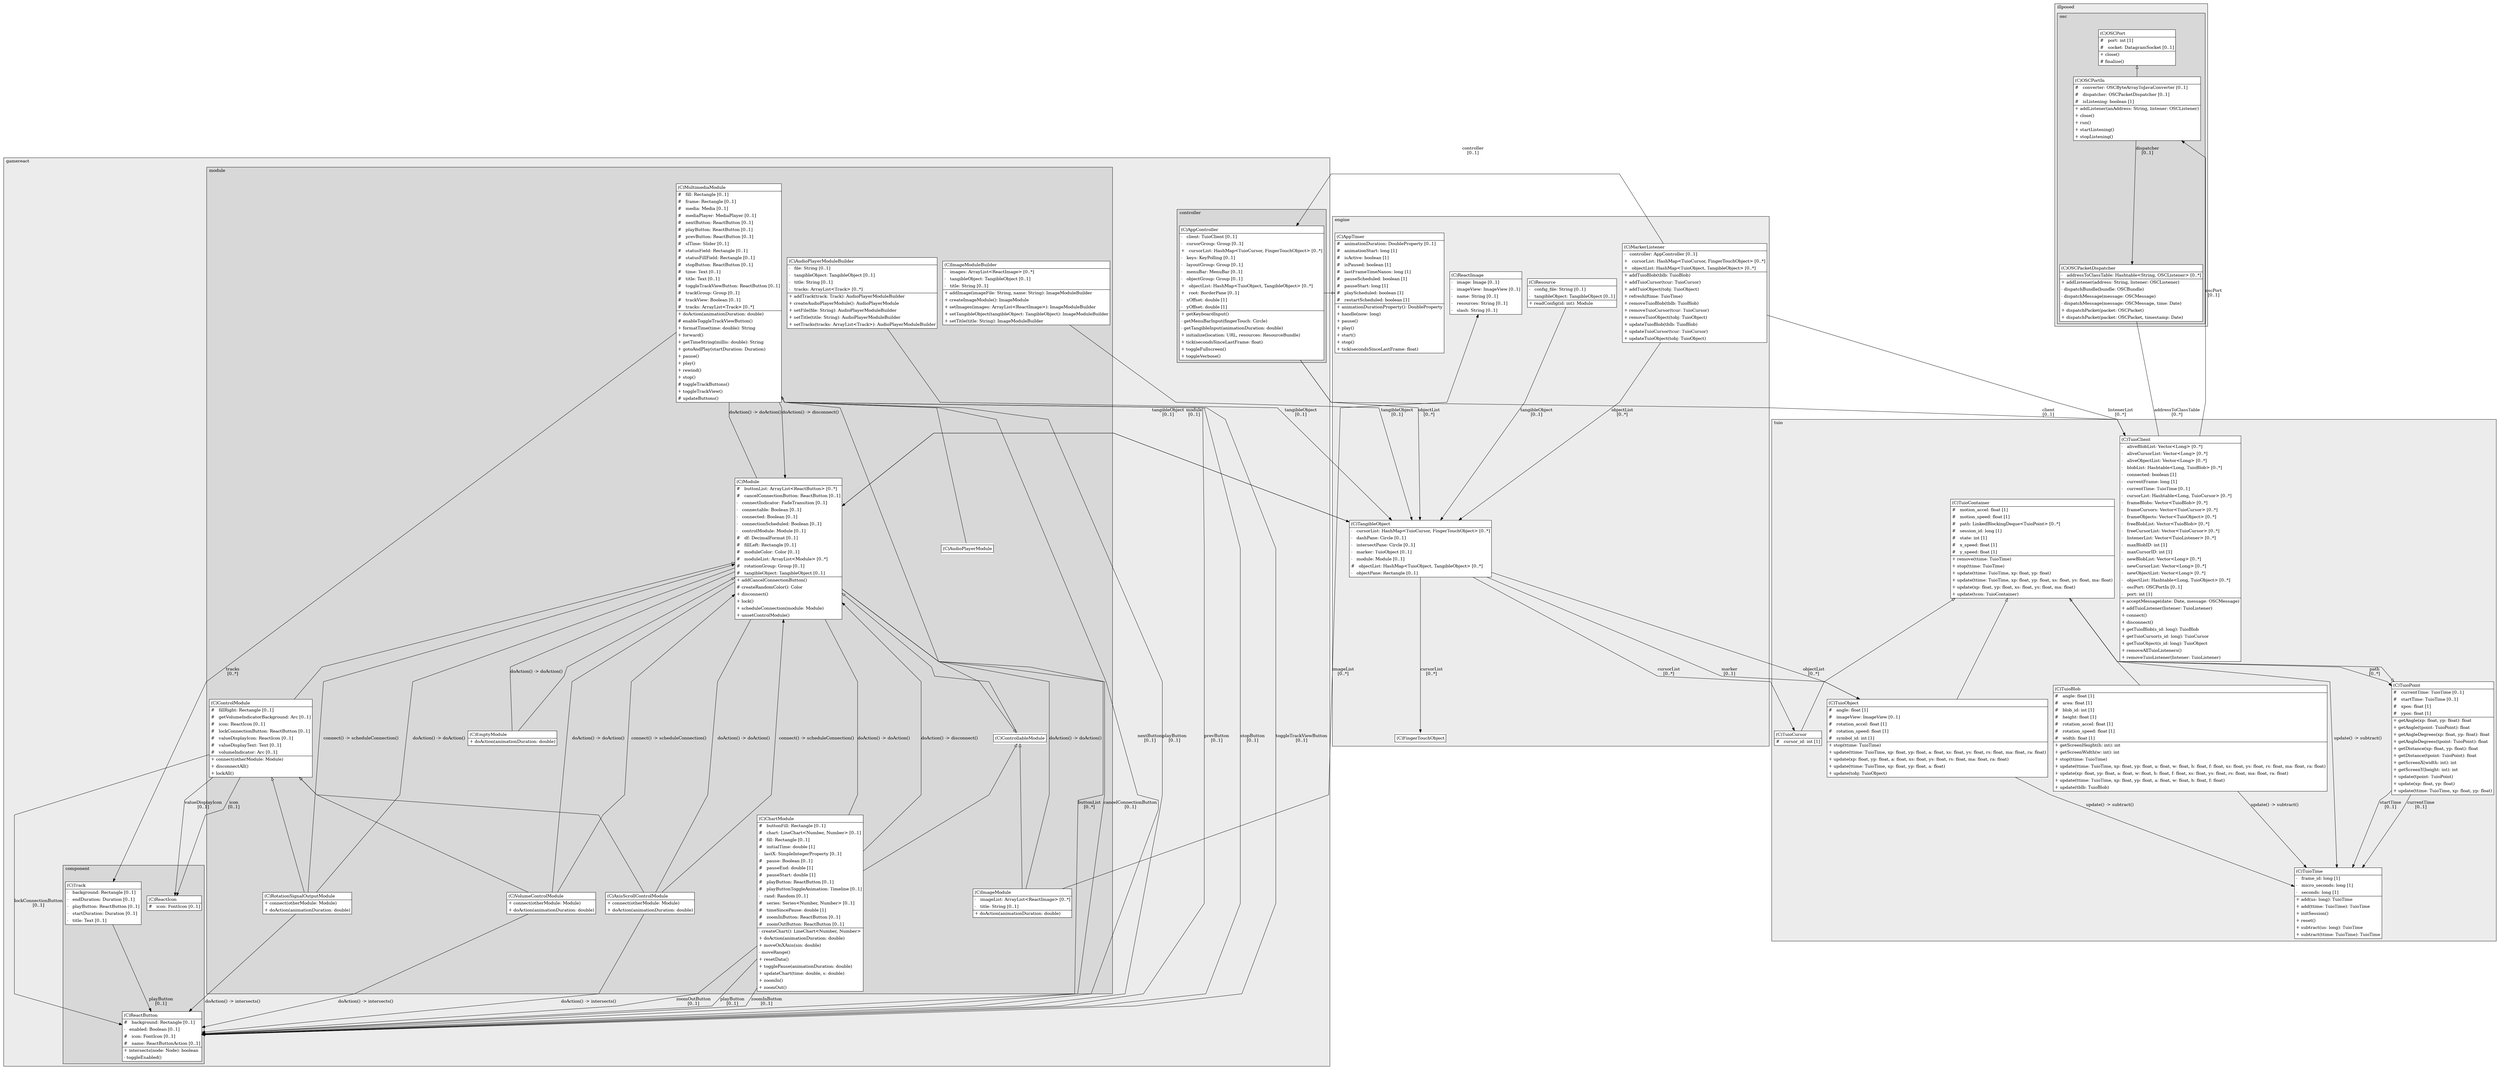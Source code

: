 @startuml

/' diagram meta data start
config=StructureConfiguration;
{
  "projectClassification": {
    "searchMode": "OpenProject", // OpenProject, AllProjects
    "includedProjects": "",
    "pathEndKeywords": "*.impl",
    "isClientPath": "",
    "isClientName": "",
    "isTestPath": "",
    "isTestName": "",
    "isMappingPath": "",
    "isMappingName": "",
    "isDataAccessPath": "",
    "isDataAccessName": "",
    "isDataStructurePath": "",
    "isDataStructureName": "",
    "isInterfaceStructuresPath": "",
    "isInterfaceStructuresName": "",
    "isEntryPointPath": "",
    "isEntryPointName": "",
    "treatFinalFieldsAsMandatory": false
  },
  "graphRestriction": {
    "classPackageExcludeFilter": "",
    "classPackageIncludeFilter": "",
    "classNameExcludeFilter": "",
    "classNameIncludeFilter": "",
    "methodNameExcludeFilter": "",
    "methodNameIncludeFilter": "",
    "removeByInheritance": "", // inheritance/annotation based filtering is done in a second step
    "removeByAnnotation": "",
    "removeByClassPackage": "", // cleanup the graph after inheritance/annotation based filtering is done
    "removeByClassName": "",
    "cutMappings": false,
    "cutEnum": true,
    "cutTests": true,
    "cutClient": true,
    "cutDataAccess": false,
    "cutInterfaceStructures": false,
    "cutDataStructures": false,
    "cutGetterAndSetter": true,
    "cutConstructors": true
  },
  "graphTraversal": {
    "forwardDepth": 6,
    "backwardDepth": 6,
    "classPackageExcludeFilter": "",
    "classPackageIncludeFilter": "",
    "classNameExcludeFilter": "",
    "classNameIncludeFilter": "",
    "methodNameExcludeFilter": "",
    "methodNameIncludeFilter": "",
    "hideMappings": false,
    "hideDataStructures": false,
    "hidePrivateMethods": true,
    "hideInterfaceCalls": true, // indirection: implementation -> interface (is hidden) -> implementation
    "onlyShowApplicationEntryPoints": false, // root node is included
    "useMethodCallsForStructureDiagram": "ForwardOnly" // ForwardOnly, BothDirections, No
  },
  "details": {
    "aggregation": "GroupByClass", // ByClass, GroupByClass, None
    "showClassGenericTypes": true,
    "showMethods": true,
    "showMethodParameterNames": true,
    "showMethodParameterTypes": true,
    "showMethodReturnType": true,
    "showPackageLevels": 2,
    "showDetailedClassStructure": true
  },
  "rootClass": "org.engine.TangibleObject",
  "extensionCallbackMethod": "" // qualified.class.name#methodName - signature: public static String method(String)
}
diagram meta data end '/



digraph g {
    rankdir="TB"
    splines=polyline
    

'nodes 
subgraph cluster_1018246349 { 
   	label=gamereact
	labeljust=l
	fillcolor="#ececec"
	style=filled
   
   subgraph cluster_1063371939 { 
   	label=controller
	labeljust=l
	fillcolor="#d8d8d8"
	style=filled
   
   AppController1923850279[
	label=<<TABLE BORDER="1" CELLBORDER="0" CELLPADDING="4" CELLSPACING="0">
<TR><TD ALIGN="LEFT" >(C)AppController</TD></TR>
<HR/>
<TR><TD ALIGN="LEFT" >-   client: TuioClient [0..1]</TD></TR>
<TR><TD ALIGN="LEFT" >-   cursorGroup: Group [0..1]</TD></TR>
<TR><TD ALIGN="LEFT" >+   cursorList: HashMap&lt;TuioCursor, FingerTouchObject&gt; [0..*]</TD></TR>
<TR><TD ALIGN="LEFT" >-   keys: KeyPolling [0..1]</TD></TR>
<TR><TD ALIGN="LEFT" >-   layoutGroup: Group [0..1]</TD></TR>
<TR><TD ALIGN="LEFT" >-   menuBar: MenuBar [0..1]</TD></TR>
<TR><TD ALIGN="LEFT" >-   objectGroup: Group [0..1]</TD></TR>
<TR><TD ALIGN="LEFT" >+   objectList: HashMap&lt;TuioObject, TangibleObject&gt; [0..*]</TD></TR>
<TR><TD ALIGN="LEFT" >+   root: BorderPane [0..1]</TD></TR>
<TR><TD ALIGN="LEFT" >-   xOffset: double [1]</TD></TR>
<TR><TD ALIGN="LEFT" >-   yOffset: double [1]</TD></TR>
<HR/>
<TR><TD ALIGN="LEFT" >+ getKeyboardInput()</TD></TR>
<TR><TD ALIGN="LEFT" >- getMenuBarInput(fingerTouch: Circle)</TD></TR>
<TR><TD ALIGN="LEFT" >- getTangibleInput(animationDuration: double)</TD></TR>
<TR><TD ALIGN="LEFT" >+ initialize(location: URL, resources: ResourceBundle)</TD></TR>
<TR><TD ALIGN="LEFT" >+ tick(secondsSinceLastFrame: float)</TD></TR>
<TR><TD ALIGN="LEFT" >+ toggleFullscreen()</TD></TR>
<TR><TD ALIGN="LEFT" >+ toggleVerbose()</TD></TR>
</TABLE>>
	style=filled
	margin=0
	shape=plaintext
	fillcolor="#FFFFFF"
];
} 

subgraph cluster_2017953453 { 
   	label=module
	labeljust=l
	fillcolor="#d8d8d8"
	style=filled
   
   AudioPlayerModule311091319[
	label=<<TABLE BORDER="1" CELLBORDER="0" CELLPADDING="4" CELLSPACING="0">
<TR><TD ALIGN="LEFT" >(C)AudioPlayerModule</TD></TR>
</TABLE>>
	style=filled
	margin=0
	shape=plaintext
	fillcolor="#FFFFFF"
];

AudioPlayerModuleBuilder311091319[
	label=<<TABLE BORDER="1" CELLBORDER="0" CELLPADDING="4" CELLSPACING="0">
<TR><TD ALIGN="LEFT" >(C)AudioPlayerModuleBuilder</TD></TR>
<HR/>
<TR><TD ALIGN="LEFT" >-   file: String [0..1]</TD></TR>
<TR><TD ALIGN="LEFT" >-   tangibleObject: TangibleObject [0..1]</TD></TR>
<TR><TD ALIGN="LEFT" >-   title: String [0..1]</TD></TR>
<TR><TD ALIGN="LEFT" >-   tracks: ArrayList&lt;Track&gt; [0..*]</TD></TR>
<HR/>
<TR><TD ALIGN="LEFT" >+ addTrack(track: Track): AudioPlayerModuleBuilder</TD></TR>
<TR><TD ALIGN="LEFT" >+ createAudioPlayerModule(): AudioPlayerModule</TD></TR>
<TR><TD ALIGN="LEFT" >+ setFile(file: String): AudioPlayerModuleBuilder</TD></TR>
<TR><TD ALIGN="LEFT" >+ setTitle(title: String): AudioPlayerModuleBuilder</TD></TR>
<TR><TD ALIGN="LEFT" >+ setTracks(tracks: ArrayList&lt;Track&gt;): AudioPlayerModuleBuilder</TD></TR>
</TABLE>>
	style=filled
	margin=0
	shape=plaintext
	fillcolor="#FFFFFF"
];

AxisScrollControlModule311091319[
	label=<<TABLE BORDER="1" CELLBORDER="0" CELLPADDING="4" CELLSPACING="0">
<TR><TD ALIGN="LEFT" >(C)AxisScrollControlModule</TD></TR>
<HR/>
<TR><TD ALIGN="LEFT" >+ connect(otherModule: Module)</TD></TR>
<TR><TD ALIGN="LEFT" >+ doAction(animationDuration: double)</TD></TR>
</TABLE>>
	style=filled
	margin=0
	shape=plaintext
	fillcolor="#FFFFFF"
];

ChartModule311091319[
	label=<<TABLE BORDER="1" CELLBORDER="0" CELLPADDING="4" CELLSPACING="0">
<TR><TD ALIGN="LEFT" >(C)ChartModule</TD></TR>
<HR/>
<TR><TD ALIGN="LEFT" >#   buttonFill: Rectangle [0..1]</TD></TR>
<TR><TD ALIGN="LEFT" >#   chart: LineChart&lt;Number, Number&gt; [0..1]</TD></TR>
<TR><TD ALIGN="LEFT" >#   fill: Rectangle [0..1]</TD></TR>
<TR><TD ALIGN="LEFT" >#   initialTime: double [1]</TD></TR>
<TR><TD ALIGN="LEFT" >-   lastX: SimpleIntegerProperty [0..1]</TD></TR>
<TR><TD ALIGN="LEFT" >#   pause: Boolean [0..1]</TD></TR>
<TR><TD ALIGN="LEFT" >#   pauseEnd: double [1]</TD></TR>
<TR><TD ALIGN="LEFT" >#   pauseStart: double [1]</TD></TR>
<TR><TD ALIGN="LEFT" >#   playButton: ReactButton [0..1]</TD></TR>
<TR><TD ALIGN="LEFT" >#   playButtonToggleAnimation: Timeline [0..1]</TD></TR>
<TR><TD ALIGN="LEFT" >-   rand: Random [0..1]</TD></TR>
<TR><TD ALIGN="LEFT" >#   series: Series&lt;Number, Number&gt; [0..1]</TD></TR>
<TR><TD ALIGN="LEFT" >#   timeSincePause: double [1]</TD></TR>
<TR><TD ALIGN="LEFT" >#   zoomInButton: ReactButton [0..1]</TD></TR>
<TR><TD ALIGN="LEFT" >#   zoomOutButton: ReactButton [0..1]</TD></TR>
<HR/>
<TR><TD ALIGN="LEFT" >- createChart(): LineChart&lt;Number, Number&gt;</TD></TR>
<TR><TD ALIGN="LEFT" >+ doAction(animationDuration: double)</TD></TR>
<TR><TD ALIGN="LEFT" >+ moveOnXAxis(sin: double)</TD></TR>
<TR><TD ALIGN="LEFT" >- moveRange()</TD></TR>
<TR><TD ALIGN="LEFT" >+ resetData()</TD></TR>
<TR><TD ALIGN="LEFT" >+ togglePause(animationDuration: double)</TD></TR>
<TR><TD ALIGN="LEFT" >+ updateChart(time: double, s: double)</TD></TR>
<TR><TD ALIGN="LEFT" >+ zoomIn()</TD></TR>
<TR><TD ALIGN="LEFT" >+ zoomOut()</TD></TR>
</TABLE>>
	style=filled
	margin=0
	shape=plaintext
	fillcolor="#FFFFFF"
];

ControlModule311091319[
	label=<<TABLE BORDER="1" CELLBORDER="0" CELLPADDING="4" CELLSPACING="0">
<TR><TD ALIGN="LEFT" >(C)ControlModule</TD></TR>
<HR/>
<TR><TD ALIGN="LEFT" >#   fillRight: Rectangle [0..1]</TD></TR>
<TR><TD ALIGN="LEFT" >#   getVolumeIndicatorBackground: Arc [0..1]</TD></TR>
<TR><TD ALIGN="LEFT" >#   icon: ReactIcon [0..1]</TD></TR>
<TR><TD ALIGN="LEFT" >#   lockConnectionButton: ReactButton [0..1]</TD></TR>
<TR><TD ALIGN="LEFT" >#   valueDisplayIcon: ReactIcon [0..1]</TD></TR>
<TR><TD ALIGN="LEFT" >#   valueDisplayText: Text [0..1]</TD></TR>
<TR><TD ALIGN="LEFT" >#   volumeIndicator: Arc [0..1]</TD></TR>
<HR/>
<TR><TD ALIGN="LEFT" >+ connect(otherModule: Module)</TD></TR>
<TR><TD ALIGN="LEFT" >+ disconnectAll()</TD></TR>
<TR><TD ALIGN="LEFT" >+ lockAll()</TD></TR>
</TABLE>>
	style=filled
	margin=0
	shape=plaintext
	fillcolor="#FFFFFF"
];

ControllableModule311091319[
	label=<<TABLE BORDER="1" CELLBORDER="0" CELLPADDING="4" CELLSPACING="0">
<TR><TD ALIGN="LEFT" >(C)ControllableModule</TD></TR>
</TABLE>>
	style=filled
	margin=0
	shape=plaintext
	fillcolor="#FFFFFF"
];

EmptyModule311091319[
	label=<<TABLE BORDER="1" CELLBORDER="0" CELLPADDING="4" CELLSPACING="0">
<TR><TD ALIGN="LEFT" >(C)EmptyModule</TD></TR>
<HR/>
<TR><TD ALIGN="LEFT" >+ doAction(animationDuration: double)</TD></TR>
</TABLE>>
	style=filled
	margin=0
	shape=plaintext
	fillcolor="#FFFFFF"
];

ImageModule311091319[
	label=<<TABLE BORDER="1" CELLBORDER="0" CELLPADDING="4" CELLSPACING="0">
<TR><TD ALIGN="LEFT" >(C)ImageModule</TD></TR>
<HR/>
<TR><TD ALIGN="LEFT" >-   imageList: ArrayList&lt;ReactImage&gt; [0..*]</TD></TR>
<TR><TD ALIGN="LEFT" >-   title: String [0..1]</TD></TR>
<HR/>
<TR><TD ALIGN="LEFT" >+ doAction(animationDuration: double)</TD></TR>
</TABLE>>
	style=filled
	margin=0
	shape=plaintext
	fillcolor="#FFFFFF"
];

ImageModuleBuilder311091319[
	label=<<TABLE BORDER="1" CELLBORDER="0" CELLPADDING="4" CELLSPACING="0">
<TR><TD ALIGN="LEFT" >(C)ImageModuleBuilder</TD></TR>
<HR/>
<TR><TD ALIGN="LEFT" >-   images: ArrayList&lt;ReactImage&gt; [0..*]</TD></TR>
<TR><TD ALIGN="LEFT" >-   tangibleObject: TangibleObject [0..1]</TD></TR>
<TR><TD ALIGN="LEFT" >-   title: String [0..1]</TD></TR>
<HR/>
<TR><TD ALIGN="LEFT" >+ addImage(imageFile: String, name: String): ImageModuleBuilder</TD></TR>
<TR><TD ALIGN="LEFT" >+ createImageModule(): ImageModule</TD></TR>
<TR><TD ALIGN="LEFT" >+ setImages(images: ArrayList&lt;ReactImage&gt;): ImageModuleBuilder</TD></TR>
<TR><TD ALIGN="LEFT" >+ setTangibleObject(tangibleObject: TangibleObject): ImageModuleBuilder</TD></TR>
<TR><TD ALIGN="LEFT" >+ setTitle(title: String): ImageModuleBuilder</TD></TR>
</TABLE>>
	style=filled
	margin=0
	shape=plaintext
	fillcolor="#FFFFFF"
];

Module311091319[
	label=<<TABLE BORDER="1" CELLBORDER="0" CELLPADDING="4" CELLSPACING="0">
<TR><TD ALIGN="LEFT" >(C)Module</TD></TR>
<HR/>
<TR><TD ALIGN="LEFT" >#   buttonList: ArrayList&lt;ReactButton&gt; [0..*]</TD></TR>
<TR><TD ALIGN="LEFT" >#   cancelConnectionButton: ReactButton [0..1]</TD></TR>
<TR><TD ALIGN="LEFT" >-   connectIndicator: FadeTransition [0..1]</TD></TR>
<TR><TD ALIGN="LEFT" >-   connectable: Boolean [0..1]</TD></TR>
<TR><TD ALIGN="LEFT" >-   connected: Boolean [0..1]</TD></TR>
<TR><TD ALIGN="LEFT" >-   connectionScheduled: Boolean [0..1]</TD></TR>
<TR><TD ALIGN="LEFT" >-   controlModule: Module [0..1]</TD></TR>
<TR><TD ALIGN="LEFT" >#   df: DecimalFormat [0..1]</TD></TR>
<TR><TD ALIGN="LEFT" >#   fillLeft: Rectangle [0..1]</TD></TR>
<TR><TD ALIGN="LEFT" >#   moduleColor: Color [0..1]</TD></TR>
<TR><TD ALIGN="LEFT" >#   moduleList: ArrayList&lt;Module&gt; [0..*]</TD></TR>
<TR><TD ALIGN="LEFT" >#   rotationGroup: Group [0..1]</TD></TR>
<TR><TD ALIGN="LEFT" >#   tangibleObject: TangibleObject [0..1]</TD></TR>
<HR/>
<TR><TD ALIGN="LEFT" >+ addCancelConnectionButton()</TD></TR>
<TR><TD ALIGN="LEFT" ># createRandomColor(): Color</TD></TR>
<TR><TD ALIGN="LEFT" >+ disconnect()</TD></TR>
<TR><TD ALIGN="LEFT" >+ lock()</TD></TR>
<TR><TD ALIGN="LEFT" >+ scheduleConnection(module: Module)</TD></TR>
<TR><TD ALIGN="LEFT" >+ unsetControlModule()</TD></TR>
</TABLE>>
	style=filled
	margin=0
	shape=plaintext
	fillcolor="#FFFFFF"
];

MultimediaModule311091319[
	label=<<TABLE BORDER="1" CELLBORDER="0" CELLPADDING="4" CELLSPACING="0">
<TR><TD ALIGN="LEFT" >(C)MultimediaModule</TD></TR>
<HR/>
<TR><TD ALIGN="LEFT" >#   fill: Rectangle [0..1]</TD></TR>
<TR><TD ALIGN="LEFT" >#   frame: Rectangle [0..1]</TD></TR>
<TR><TD ALIGN="LEFT" >#   media: Media [0..1]</TD></TR>
<TR><TD ALIGN="LEFT" >#   mediaPlayer: MediaPlayer [0..1]</TD></TR>
<TR><TD ALIGN="LEFT" >#   nextButton: ReactButton [0..1]</TD></TR>
<TR><TD ALIGN="LEFT" >#   playButton: ReactButton [0..1]</TD></TR>
<TR><TD ALIGN="LEFT" >#   prevButton: ReactButton [0..1]</TD></TR>
<TR><TD ALIGN="LEFT" >#   slTime: Slider [0..1]</TD></TR>
<TR><TD ALIGN="LEFT" >#   statusField: Rectangle [0..1]</TD></TR>
<TR><TD ALIGN="LEFT" >#   statusFillField: Rectangle [0..1]</TD></TR>
<TR><TD ALIGN="LEFT" >#   stopButton: ReactButton [0..1]</TD></TR>
<TR><TD ALIGN="LEFT" >#   time: Text [0..1]</TD></TR>
<TR><TD ALIGN="LEFT" >#   title: Text [0..1]</TD></TR>
<TR><TD ALIGN="LEFT" >#   toggleTrackViewButton: ReactButton [0..1]</TD></TR>
<TR><TD ALIGN="LEFT" >#   trackGroup: Group [0..1]</TD></TR>
<TR><TD ALIGN="LEFT" >#   trackView: Boolean [0..1]</TD></TR>
<TR><TD ALIGN="LEFT" >#   tracks: ArrayList&lt;Track&gt; [0..*]</TD></TR>
<HR/>
<TR><TD ALIGN="LEFT" >+ doAction(animationDuration: double)</TD></TR>
<TR><TD ALIGN="LEFT" ># enableToggleTrackViewButton()</TD></TR>
<TR><TD ALIGN="LEFT" >+ formatTime(time: double): String</TD></TR>
<TR><TD ALIGN="LEFT" >+ forward()</TD></TR>
<TR><TD ALIGN="LEFT" >+ getTimeString(millis: double): String</TD></TR>
<TR><TD ALIGN="LEFT" >+ gotoAndPlay(startDuration: Duration)</TD></TR>
<TR><TD ALIGN="LEFT" >+ pause()</TD></TR>
<TR><TD ALIGN="LEFT" >+ play()</TD></TR>
<TR><TD ALIGN="LEFT" >+ rewind()</TD></TR>
<TR><TD ALIGN="LEFT" >+ stop()</TD></TR>
<TR><TD ALIGN="LEFT" ># toggleTrackButtons()</TD></TR>
<TR><TD ALIGN="LEFT" >+ toggleTrackView()</TD></TR>
<TR><TD ALIGN="LEFT" ># updateButtons()</TD></TR>
</TABLE>>
	style=filled
	margin=0
	shape=plaintext
	fillcolor="#FFFFFF"
];

RotationSignalOutputModule311091319[
	label=<<TABLE BORDER="1" CELLBORDER="0" CELLPADDING="4" CELLSPACING="0">
<TR><TD ALIGN="LEFT" >(C)RotationSignalOutputModule</TD></TR>
<HR/>
<TR><TD ALIGN="LEFT" >+ connect(otherModule: Module)</TD></TR>
<TR><TD ALIGN="LEFT" >+ doAction(animationDuration: double)</TD></TR>
</TABLE>>
	style=filled
	margin=0
	shape=plaintext
	fillcolor="#FFFFFF"
];

VolumeControlModule311091319[
	label=<<TABLE BORDER="1" CELLBORDER="0" CELLPADDING="4" CELLSPACING="0">
<TR><TD ALIGN="LEFT" >(C)VolumeControlModule</TD></TR>
<HR/>
<TR><TD ALIGN="LEFT" >+ connect(otherModule: Module)</TD></TR>
<TR><TD ALIGN="LEFT" >+ doAction(animationDuration: double)</TD></TR>
</TABLE>>
	style=filled
	margin=0
	shape=plaintext
	fillcolor="#FFFFFF"
];
} 

subgraph cluster_346343708 { 
   	label=component
	labeljust=l
	fillcolor="#d8d8d8"
	style=filled
   
   ReactButton665672942[
	label=<<TABLE BORDER="1" CELLBORDER="0" CELLPADDING="4" CELLSPACING="0">
<TR><TD ALIGN="LEFT" >(C)ReactButton</TD></TR>
<HR/>
<TR><TD ALIGN="LEFT" >#   background: Rectangle [0..1]</TD></TR>
<TR><TD ALIGN="LEFT" >-   enabled: Boolean [0..1]</TD></TR>
<TR><TD ALIGN="LEFT" >#   icon: FontIcon [0..1]</TD></TR>
<TR><TD ALIGN="LEFT" >#   name: ReactButtonAction [0..1]</TD></TR>
<HR/>
<TR><TD ALIGN="LEFT" >+ intersects(node: Node): boolean</TD></TR>
<TR><TD ALIGN="LEFT" >- toggleEnabled()</TD></TR>
</TABLE>>
	style=filled
	margin=0
	shape=plaintext
	fillcolor="#FFFFFF"
];

ReactIcon665672942[
	label=<<TABLE BORDER="1" CELLBORDER="0" CELLPADDING="4" CELLSPACING="0">
<TR><TD ALIGN="LEFT" >(C)ReactIcon</TD></TR>
<HR/>
<TR><TD ALIGN="LEFT" >#   icon: FontIcon [0..1]</TD></TR>
</TABLE>>
	style=filled
	margin=0
	shape=plaintext
	fillcolor="#FFFFFF"
];

Track665672942[
	label=<<TABLE BORDER="1" CELLBORDER="0" CELLPADDING="4" CELLSPACING="0">
<TR><TD ALIGN="LEFT" >(C)Track</TD></TR>
<HR/>
<TR><TD ALIGN="LEFT" >-   background: Rectangle [0..1]</TD></TR>
<TR><TD ALIGN="LEFT" >-   endDuration: Duration [0..1]</TD></TR>
<TR><TD ALIGN="LEFT" >-   playButton: ReactButton [0..1]</TD></TR>
<TR><TD ALIGN="LEFT" >-   startDuration: Duration [0..1]</TD></TR>
<TR><TD ALIGN="LEFT" >-   title: Text [0..1]</TD></TR>
</TABLE>>
	style=filled
	margin=0
	shape=plaintext
	fillcolor="#FFFFFF"
];
} 
} 

subgraph cluster_1298662846 { 
   	label=engine
	labeljust=l
	fillcolor="#ececec"
	style=filled
   
   AppTimer236902260[
	label=<<TABLE BORDER="1" CELLBORDER="0" CELLPADDING="4" CELLSPACING="0">
<TR><TD ALIGN="LEFT" >(C)AppTimer</TD></TR>
<HR/>
<TR><TD ALIGN="LEFT" >#   animationDuration: DoubleProperty [0..1]</TD></TR>
<TR><TD ALIGN="LEFT" >#   animationStart: long [1]</TD></TR>
<TR><TD ALIGN="LEFT" >#   isActive: boolean [1]</TD></TR>
<TR><TD ALIGN="LEFT" >#   isPaused: boolean [1]</TD></TR>
<TR><TD ALIGN="LEFT" >#   lastFrameTimeNanos: long [1]</TD></TR>
<TR><TD ALIGN="LEFT" >#   pauseScheduled: boolean [1]</TD></TR>
<TR><TD ALIGN="LEFT" >#   pauseStart: long [1]</TD></TR>
<TR><TD ALIGN="LEFT" >#   playScheduled: boolean [1]</TD></TR>
<TR><TD ALIGN="LEFT" >#   restartScheduled: boolean [1]</TD></TR>
<HR/>
<TR><TD ALIGN="LEFT" >+ animationDurationProperty(): DoubleProperty</TD></TR>
<TR><TD ALIGN="LEFT" >+ handle(now: long)</TD></TR>
<TR><TD ALIGN="LEFT" >+ pause()</TD></TR>
<TR><TD ALIGN="LEFT" >+ play()</TD></TR>
<TR><TD ALIGN="LEFT" >+ start()</TD></TR>
<TR><TD ALIGN="LEFT" >+ stop()</TD></TR>
<TR><TD ALIGN="LEFT" >+ tick(secondsSinceLastFrame: float)</TD></TR>
</TABLE>>
	style=filled
	margin=0
	shape=plaintext
	fillcolor="#FFFFFF"
];

FingerTouchObject236902260[
	label=<<TABLE BORDER="1" CELLBORDER="0" CELLPADDING="4" CELLSPACING="0">
<TR><TD ALIGN="LEFT" >(C)FingerTouchObject</TD></TR>
</TABLE>>
	style=filled
	margin=0
	shape=plaintext
	fillcolor="#FFFFFF"
];

MarkerListener236902260[
	label=<<TABLE BORDER="1" CELLBORDER="0" CELLPADDING="4" CELLSPACING="0">
<TR><TD ALIGN="LEFT" >(C)MarkerListener</TD></TR>
<HR/>
<TR><TD ALIGN="LEFT" >-   controller: AppController [0..1]</TD></TR>
<TR><TD ALIGN="LEFT" >+   cursorList: HashMap&lt;TuioCursor, FingerTouchObject&gt; [0..*]</TD></TR>
<TR><TD ALIGN="LEFT" >+   objectList: HashMap&lt;TuioObject, TangibleObject&gt; [0..*]</TD></TR>
<HR/>
<TR><TD ALIGN="LEFT" >+ addTuioBlob(tblb: TuioBlob)</TD></TR>
<TR><TD ALIGN="LEFT" >+ addTuioCursor(tcur: TuioCursor)</TD></TR>
<TR><TD ALIGN="LEFT" >+ addTuioObject(tobj: TuioObject)</TD></TR>
<TR><TD ALIGN="LEFT" >+ refresh(ftime: TuioTime)</TD></TR>
<TR><TD ALIGN="LEFT" >+ removeTuioBlob(tblb: TuioBlob)</TD></TR>
<TR><TD ALIGN="LEFT" >+ removeTuioCursor(tcur: TuioCursor)</TD></TR>
<TR><TD ALIGN="LEFT" >+ removeTuioObject(tobj: TuioObject)</TD></TR>
<TR><TD ALIGN="LEFT" >+ updateTuioBlob(tblb: TuioBlob)</TD></TR>
<TR><TD ALIGN="LEFT" >+ updateTuioCursor(tcur: TuioCursor)</TD></TR>
<TR><TD ALIGN="LEFT" >+ updateTuioObject(tobj: TuioObject)</TD></TR>
</TABLE>>
	style=filled
	margin=0
	shape=plaintext
	fillcolor="#FFFFFF"
];

ReactImage236902260[
	label=<<TABLE BORDER="1" CELLBORDER="0" CELLPADDING="4" CELLSPACING="0">
<TR><TD ALIGN="LEFT" >(C)ReactImage</TD></TR>
<HR/>
<TR><TD ALIGN="LEFT" >-   image: Image [0..1]</TD></TR>
<TR><TD ALIGN="LEFT" >-   imageView: ImageView [0..1]</TD></TR>
<TR><TD ALIGN="LEFT" >-   name: String [0..1]</TD></TR>
<TR><TD ALIGN="LEFT" >-   resources: String [0..1]</TD></TR>
<TR><TD ALIGN="LEFT" >-   slash: String [0..1]</TD></TR>
</TABLE>>
	style=filled
	margin=0
	shape=plaintext
	fillcolor="#FFFFFF"
];

Resource236902260[
	label=<<TABLE BORDER="1" CELLBORDER="0" CELLPADDING="4" CELLSPACING="0">
<TR><TD ALIGN="LEFT" >(C)Resource</TD></TR>
<HR/>
<TR><TD ALIGN="LEFT" >-   config_file: String [0..1]</TD></TR>
<TR><TD ALIGN="LEFT" >-   tangibleObject: TangibleObject [0..1]</TD></TR>
<HR/>
<TR><TD ALIGN="LEFT" >+ readConfig(id: int): Module</TD></TR>
</TABLE>>
	style=filled
	margin=0
	shape=plaintext
	fillcolor="#FFFFFF"
];

TangibleObject236902260[
	label=<<TABLE BORDER="1" CELLBORDER="0" CELLPADDING="4" CELLSPACING="0">
<TR><TD ALIGN="LEFT" >(C)TangibleObject</TD></TR>
<HR/>
<TR><TD ALIGN="LEFT" >-   cursorList: HashMap&lt;TuioCursor, FingerTouchObject&gt; [0..*]</TD></TR>
<TR><TD ALIGN="LEFT" >-   dashPane: Circle [0..1]</TD></TR>
<TR><TD ALIGN="LEFT" >-   intersectPane: Circle [0..1]</TD></TR>
<TR><TD ALIGN="LEFT" >-   marker: TuioObject [0..1]</TD></TR>
<TR><TD ALIGN="LEFT" >-   module: Module [0..1]</TD></TR>
<TR><TD ALIGN="LEFT" >#   objectList: HashMap&lt;TuioObject, TangibleObject&gt; [0..*]</TD></TR>
<TR><TD ALIGN="LEFT" >-   objectPane: Rectangle [0..1]</TD></TR>
</TABLE>>
	style=filled
	margin=0
	shape=plaintext
	fillcolor="#FFFFFF"
];
} 

subgraph cluster_1423555606 { 
   	label=illposed
	labeljust=l
	fillcolor="#ececec"
	style=filled
   
   subgraph cluster_1699010299 { 
   	label=osc
	labeljust=l
	fillcolor="#d8d8d8"
	style=filled
   
   OSCPacketDispatcher1129026502[
	label=<<TABLE BORDER="1" CELLBORDER="0" CELLPADDING="4" CELLSPACING="0">
<TR><TD ALIGN="LEFT" >(C)OSCPacketDispatcher</TD></TR>
<HR/>
<TR><TD ALIGN="LEFT" >-   addressToClassTable: Hashtable&lt;String, OSCListener&gt; [0..*]</TD></TR>
<HR/>
<TR><TD ALIGN="LEFT" >+ addListener(address: String, listener: OSCListener)</TD></TR>
<TR><TD ALIGN="LEFT" >- dispatchBundle(bundle: OSCBundle)</TD></TR>
<TR><TD ALIGN="LEFT" >- dispatchMessage(message: OSCMessage)</TD></TR>
<TR><TD ALIGN="LEFT" >- dispatchMessage(message: OSCMessage, time: Date)</TD></TR>
<TR><TD ALIGN="LEFT" >+ dispatchPacket(packet: OSCPacket)</TD></TR>
<TR><TD ALIGN="LEFT" >+ dispatchPacket(packet: OSCPacket, timestamp: Date)</TD></TR>
</TABLE>>
	style=filled
	margin=0
	shape=plaintext
	fillcolor="#FFFFFF"
];

OSCPort1647658424[
	label=<<TABLE BORDER="1" CELLBORDER="0" CELLPADDING="4" CELLSPACING="0">
<TR><TD ALIGN="LEFT" >(C)OSCPort</TD></TR>
<HR/>
<TR><TD ALIGN="LEFT" >#   port: int [1]</TD></TR>
<TR><TD ALIGN="LEFT" >#   socket: DatagramSocket [0..1]</TD></TR>
<HR/>
<TR><TD ALIGN="LEFT" >+ close()</TD></TR>
<TR><TD ALIGN="LEFT" ># finalize()</TD></TR>
</TABLE>>
	style=filled
	margin=0
	shape=plaintext
	fillcolor="#FFFFFF"
];

OSCPortIn1647658424[
	label=<<TABLE BORDER="1" CELLBORDER="0" CELLPADDING="4" CELLSPACING="0">
<TR><TD ALIGN="LEFT" >(C)OSCPortIn</TD></TR>
<HR/>
<TR><TD ALIGN="LEFT" >#   converter: OSCByteArrayToJavaConverter [0..1]</TD></TR>
<TR><TD ALIGN="LEFT" >#   dispatcher: OSCPacketDispatcher [0..1]</TD></TR>
<TR><TD ALIGN="LEFT" >#   isListening: boolean [1]</TD></TR>
<HR/>
<TR><TD ALIGN="LEFT" >+ addListener(anAddress: String, listener: OSCListener)</TD></TR>
<TR><TD ALIGN="LEFT" >+ close()</TD></TR>
<TR><TD ALIGN="LEFT" >+ run()</TD></TR>
<TR><TD ALIGN="LEFT" >+ startListening()</TD></TR>
<TR><TD ALIGN="LEFT" >+ stopListening()</TD></TR>
</TABLE>>
	style=filled
	margin=0
	shape=plaintext
	fillcolor="#FFFFFF"
];
} 
} 

subgraph cluster_3571559 { 
   	label=tuio
	labeljust=l
	fillcolor="#ececec"
	style=filled
   
   TuioBlob660144204[
	label=<<TABLE BORDER="1" CELLBORDER="0" CELLPADDING="4" CELLSPACING="0">
<TR><TD ALIGN="LEFT" >(C)TuioBlob</TD></TR>
<HR/>
<TR><TD ALIGN="LEFT" >#   angle: float [1]</TD></TR>
<TR><TD ALIGN="LEFT" >#   area: float [1]</TD></TR>
<TR><TD ALIGN="LEFT" >#   blob_id: int [1]</TD></TR>
<TR><TD ALIGN="LEFT" >#   height: float [1]</TD></TR>
<TR><TD ALIGN="LEFT" >#   rotation_accel: float [1]</TD></TR>
<TR><TD ALIGN="LEFT" >#   rotation_speed: float [1]</TD></TR>
<TR><TD ALIGN="LEFT" >#   width: float [1]</TD></TR>
<HR/>
<TR><TD ALIGN="LEFT" >+ getScreenHeight(h: int): int</TD></TR>
<TR><TD ALIGN="LEFT" >+ getScreenWidth(w: int): int</TD></TR>
<TR><TD ALIGN="LEFT" >+ stop(ttime: TuioTime)</TD></TR>
<TR><TD ALIGN="LEFT" >+ update(ttime: TuioTime, xp: float, yp: float, a: float, w: float, h: float, f: float, xs: float, ys: float, rs: float, ma: float, ra: float)</TD></TR>
<TR><TD ALIGN="LEFT" >+ update(xp: float, yp: float, a: float, w: float, h: float, f: float, xs: float, ys: float, rs: float, ma: float, ra: float)</TD></TR>
<TR><TD ALIGN="LEFT" >+ update(ttime: TuioTime, xp: float, yp: float, a: float, w: float, h: float, f: float)</TD></TR>
<TR><TD ALIGN="LEFT" >+ update(tblb: TuioBlob)</TD></TR>
</TABLE>>
	style=filled
	margin=0
	shape=plaintext
	fillcolor="#FFFFFF"
];

TuioClient660144204[
	label=<<TABLE BORDER="1" CELLBORDER="0" CELLPADDING="4" CELLSPACING="0">
<TR><TD ALIGN="LEFT" >(C)TuioClient</TD></TR>
<HR/>
<TR><TD ALIGN="LEFT" >-   aliveBlobList: Vector&lt;Long&gt; [0..*]</TD></TR>
<TR><TD ALIGN="LEFT" >-   aliveCursorList: Vector&lt;Long&gt; [0..*]</TD></TR>
<TR><TD ALIGN="LEFT" >-   aliveObjectList: Vector&lt;Long&gt; [0..*]</TD></TR>
<TR><TD ALIGN="LEFT" >-   blobList: Hashtable&lt;Long, TuioBlob&gt; [0..*]</TD></TR>
<TR><TD ALIGN="LEFT" >-   connected: boolean [1]</TD></TR>
<TR><TD ALIGN="LEFT" >-   currentFrame: long [1]</TD></TR>
<TR><TD ALIGN="LEFT" >-   currentTime: TuioTime [0..1]</TD></TR>
<TR><TD ALIGN="LEFT" >-   cursorList: Hashtable&lt;Long, TuioCursor&gt; [0..*]</TD></TR>
<TR><TD ALIGN="LEFT" >-   frameBlobs: Vector&lt;TuioBlob&gt; [0..*]</TD></TR>
<TR><TD ALIGN="LEFT" >-   frameCursors: Vector&lt;TuioCursor&gt; [0..*]</TD></TR>
<TR><TD ALIGN="LEFT" >-   frameObjects: Vector&lt;TuioObject&gt; [0..*]</TD></TR>
<TR><TD ALIGN="LEFT" >-   freeBlobList: Vector&lt;TuioBlob&gt; [0..*]</TD></TR>
<TR><TD ALIGN="LEFT" >-   freeCursorList: Vector&lt;TuioCursor&gt; [0..*]</TD></TR>
<TR><TD ALIGN="LEFT" >-   listenerList: Vector&lt;TuioListener&gt; [0..*]</TD></TR>
<TR><TD ALIGN="LEFT" >-   maxBlobID: int [1]</TD></TR>
<TR><TD ALIGN="LEFT" >-   maxCursorID: int [1]</TD></TR>
<TR><TD ALIGN="LEFT" >-   newBlobList: Vector&lt;Long&gt; [0..*]</TD></TR>
<TR><TD ALIGN="LEFT" >-   newCursorList: Vector&lt;Long&gt; [0..*]</TD></TR>
<TR><TD ALIGN="LEFT" >-   newObjectList: Vector&lt;Long&gt; [0..*]</TD></TR>
<TR><TD ALIGN="LEFT" >-   objectList: Hashtable&lt;Long, TuioObject&gt; [0..*]</TD></TR>
<TR><TD ALIGN="LEFT" >-   oscPort: OSCPortIn [0..1]</TD></TR>
<TR><TD ALIGN="LEFT" >-   port: int [1]</TD></TR>
<HR/>
<TR><TD ALIGN="LEFT" >+ acceptMessage(date: Date, message: OSCMessage)</TD></TR>
<TR><TD ALIGN="LEFT" >+ addTuioListener(listener: TuioListener)</TD></TR>
<TR><TD ALIGN="LEFT" >+ connect()</TD></TR>
<TR><TD ALIGN="LEFT" >+ disconnect()</TD></TR>
<TR><TD ALIGN="LEFT" >+ getTuioBlob(s_id: long): TuioBlob</TD></TR>
<TR><TD ALIGN="LEFT" >+ getTuioCursor(s_id: long): TuioCursor</TD></TR>
<TR><TD ALIGN="LEFT" >+ getTuioObject(s_id: long): TuioObject</TD></TR>
<TR><TD ALIGN="LEFT" >+ removeAllTuioListeners()</TD></TR>
<TR><TD ALIGN="LEFT" >+ removeTuioListener(listener: TuioListener)</TD></TR>
</TABLE>>
	style=filled
	margin=0
	shape=plaintext
	fillcolor="#FFFFFF"
];

TuioContainer660144204[
	label=<<TABLE BORDER="1" CELLBORDER="0" CELLPADDING="4" CELLSPACING="0">
<TR><TD ALIGN="LEFT" >(C)TuioContainer</TD></TR>
<HR/>
<TR><TD ALIGN="LEFT" >#   motion_accel: float [1]</TD></TR>
<TR><TD ALIGN="LEFT" >#   motion_speed: float [1]</TD></TR>
<TR><TD ALIGN="LEFT" >#   path: LinkedBlockingDeque&lt;TuioPoint&gt; [0..*]</TD></TR>
<TR><TD ALIGN="LEFT" >#   session_id: long [1]</TD></TR>
<TR><TD ALIGN="LEFT" >#   state: int [1]</TD></TR>
<TR><TD ALIGN="LEFT" >#   x_speed: float [1]</TD></TR>
<TR><TD ALIGN="LEFT" >#   y_speed: float [1]</TD></TR>
<HR/>
<TR><TD ALIGN="LEFT" >+ remove(ttime: TuioTime)</TD></TR>
<TR><TD ALIGN="LEFT" >+ stop(ttime: TuioTime)</TD></TR>
<TR><TD ALIGN="LEFT" >+ update(ttime: TuioTime, xp: float, yp: float)</TD></TR>
<TR><TD ALIGN="LEFT" >+ update(ttime: TuioTime, xp: float, yp: float, xs: float, ys: float, ma: float)</TD></TR>
<TR><TD ALIGN="LEFT" >+ update(xp: float, yp: float, xs: float, ys: float, ma: float)</TD></TR>
<TR><TD ALIGN="LEFT" >+ update(tcon: TuioContainer)</TD></TR>
</TABLE>>
	style=filled
	margin=0
	shape=plaintext
	fillcolor="#FFFFFF"
];

TuioCursor660144204[
	label=<<TABLE BORDER="1" CELLBORDER="0" CELLPADDING="4" CELLSPACING="0">
<TR><TD ALIGN="LEFT" >(C)TuioCursor</TD></TR>
<HR/>
<TR><TD ALIGN="LEFT" >#   cursor_id: int [1]</TD></TR>
</TABLE>>
	style=filled
	margin=0
	shape=plaintext
	fillcolor="#FFFFFF"
];

TuioObject660144204[
	label=<<TABLE BORDER="1" CELLBORDER="0" CELLPADDING="4" CELLSPACING="0">
<TR><TD ALIGN="LEFT" >(C)TuioObject</TD></TR>
<HR/>
<TR><TD ALIGN="LEFT" >#   angle: float [1]</TD></TR>
<TR><TD ALIGN="LEFT" >#   imageView: ImageView [0..1]</TD></TR>
<TR><TD ALIGN="LEFT" >#   rotation_accel: float [1]</TD></TR>
<TR><TD ALIGN="LEFT" >#   rotation_speed: float [1]</TD></TR>
<TR><TD ALIGN="LEFT" >#   symbol_id: int [1]</TD></TR>
<HR/>
<TR><TD ALIGN="LEFT" >+ stop(ttime: TuioTime)</TD></TR>
<TR><TD ALIGN="LEFT" >+ update(ttime: TuioTime, xp: float, yp: float, a: float, xs: float, ys: float, rs: float, ma: float, ra: float)</TD></TR>
<TR><TD ALIGN="LEFT" >+ update(xp: float, yp: float, a: float, xs: float, ys: float, rs: float, ma: float, ra: float)</TD></TR>
<TR><TD ALIGN="LEFT" >+ update(ttime: TuioTime, xp: float, yp: float, a: float)</TD></TR>
<TR><TD ALIGN="LEFT" >+ update(tobj: TuioObject)</TD></TR>
</TABLE>>
	style=filled
	margin=0
	shape=plaintext
	fillcolor="#FFFFFF"
];

TuioPoint660144204[
	label=<<TABLE BORDER="1" CELLBORDER="0" CELLPADDING="4" CELLSPACING="0">
<TR><TD ALIGN="LEFT" >(C)TuioPoint</TD></TR>
<HR/>
<TR><TD ALIGN="LEFT" >#   currentTime: TuioTime [0..1]</TD></TR>
<TR><TD ALIGN="LEFT" >#   startTime: TuioTime [0..1]</TD></TR>
<TR><TD ALIGN="LEFT" >#   xpos: float [1]</TD></TR>
<TR><TD ALIGN="LEFT" >#   ypos: float [1]</TD></TR>
<HR/>
<TR><TD ALIGN="LEFT" >+ getAngle(xp: float, yp: float): float</TD></TR>
<TR><TD ALIGN="LEFT" >+ getAngle(tpoint: TuioPoint): float</TD></TR>
<TR><TD ALIGN="LEFT" >+ getAngleDegrees(xp: float, yp: float): float</TD></TR>
<TR><TD ALIGN="LEFT" >+ getAngleDegrees(tpoint: TuioPoint): float</TD></TR>
<TR><TD ALIGN="LEFT" >+ getDistance(xp: float, yp: float): float</TD></TR>
<TR><TD ALIGN="LEFT" >+ getDistance(tpoint: TuioPoint): float</TD></TR>
<TR><TD ALIGN="LEFT" >+ getScreenX(width: int): int</TD></TR>
<TR><TD ALIGN="LEFT" >+ getScreenY(height: int): int</TD></TR>
<TR><TD ALIGN="LEFT" >+ update(tpoint: TuioPoint)</TD></TR>
<TR><TD ALIGN="LEFT" >+ update(xp: float, yp: float)</TD></TR>
<TR><TD ALIGN="LEFT" >+ update(ttime: TuioTime, xp: float, yp: float)</TD></TR>
</TABLE>>
	style=filled
	margin=0
	shape=plaintext
	fillcolor="#FFFFFF"
];

TuioTime660144204[
	label=<<TABLE BORDER="1" CELLBORDER="0" CELLPADDING="4" CELLSPACING="0">
<TR><TD ALIGN="LEFT" >(C)TuioTime</TD></TR>
<HR/>
<TR><TD ALIGN="LEFT" >-   frame_id: long [1]</TD></TR>
<TR><TD ALIGN="LEFT" >-   micro_seconds: long [1]</TD></TR>
<TR><TD ALIGN="LEFT" >-   seconds: long [1]</TD></TR>
<HR/>
<TR><TD ALIGN="LEFT" >+ add(us: long): TuioTime</TD></TR>
<TR><TD ALIGN="LEFT" >+ add(ttime: TuioTime): TuioTime</TD></TR>
<TR><TD ALIGN="LEFT" >+ initSession()</TD></TR>
<TR><TD ALIGN="LEFT" >+ reset()</TD></TR>
<TR><TD ALIGN="LEFT" >+ subtract(us: long): TuioTime</TD></TR>
<TR><TD ALIGN="LEFT" >+ subtract(ttime: TuioTime): TuioTime</TD></TR>
</TABLE>>
	style=filled
	margin=0
	shape=plaintext
	fillcolor="#FFFFFF"
];
} 

'edges    
AppController1923850279 -> TangibleObject236902260[label="objectList
[0..*]"];
AppController1923850279 -> TuioClient660144204[label="client
[0..1]"];
AppTimer236902260 -> AppController1923850279[arrowhead=none, arrowtail=empty, dir=both];
AudioPlayerModuleBuilder311091319 -> TangibleObject236902260[label="tangibleObject
[0..1]"];
AxisScrollControlModule311091319 -> Module311091319[label="connect() -> scheduleConnection()"];
AxisScrollControlModule311091319 -> ReactButton665672942[label="doAction() -> intersects()"];
ChartModule311091319 -> Module311091319[label="doAction() -> disconnect()"];
ChartModule311091319 -> ReactButton665672942[label="playButton
[0..1]"];
ChartModule311091319 -> ReactButton665672942[label="zoomInButton
[0..1]"];
ChartModule311091319 -> ReactButton665672942[label="zoomOutButton
[0..1]"];
ControlModule311091319 -> AxisScrollControlModule311091319[arrowhead=none, arrowtail=empty, dir=both];
ControlModule311091319 -> ReactButton665672942[label="lockConnectionButton
[0..1]"];
ControlModule311091319 -> ReactIcon665672942[label="icon
[0..1]"];
ControlModule311091319 -> ReactIcon665672942[label="valueDisplayIcon
[0..1]"];
ControlModule311091319 -> RotationSignalOutputModule311091319[arrowhead=none, arrowtail=empty, dir=both];
ControlModule311091319 -> VolumeControlModule311091319[arrowhead=none, arrowtail=empty, dir=both];
ControllableModule311091319 -> ChartModule311091319[arrowhead=none, arrowtail=empty, dir=both];
ControllableModule311091319 -> ImageModule311091319[arrowhead=none, arrowtail=empty, dir=both];
ControllableModule311091319 -> MultimediaModule311091319[arrowhead=none, arrowtail=empty, dir=both];
ImageModule311091319 -> ReactImage236902260[label="imageList
[0..*]"];
ImageModuleBuilder311091319 -> TangibleObject236902260[label="tangibleObject
[0..1]"];
MarkerListener236902260 -> AppController1923850279[label="controller
[0..1]"];
MarkerListener236902260 -> TangibleObject236902260[label="objectList
[0..*]"];
Module311091319 -> AxisScrollControlModule311091319[label="doAction() -> doAction()", arrowhead=none];
Module311091319 -> ChartModule311091319[label="doAction() -> doAction()", arrowhead=none];
Module311091319 -> ControlModule311091319[arrowhead=none, arrowtail=empty, dir=both];
Module311091319 -> ControllableModule311091319[arrowhead=none, arrowtail=empty, dir=both];
Module311091319 -> EmptyModule311091319[arrowhead=none, arrowtail=empty, dir=both];
Module311091319 -> EmptyModule311091319[label="doAction() -> doAction()", arrowhead=none];
Module311091319 -> ImageModule311091319[label="doAction() -> doAction()", arrowhead=none];
Module311091319 -> MultimediaModule311091319[label="doAction() -> doAction()", arrowhead=none];
Module311091319 -> ReactButton665672942[label="buttonList
[0..*]"];
Module311091319 -> ReactButton665672942[label="cancelConnectionButton
[0..1]"];
Module311091319 -> RotationSignalOutputModule311091319[label="doAction() -> doAction()", arrowhead=none];
Module311091319 -> TangibleObject236902260[label="tangibleObject
[0..1]"];
Module311091319 -> VolumeControlModule311091319[label="doAction() -> doAction()", arrowhead=none];
MultimediaModule311091319 -> AudioPlayerModule311091319[arrowhead=none, arrowtail=empty, dir=both];
MultimediaModule311091319 -> Module311091319[label="doAction() -> disconnect()"];
MultimediaModule311091319 -> ReactButton665672942[label="nextButton
[0..1]"];
MultimediaModule311091319 -> ReactButton665672942[label="playButton
[0..1]"];
MultimediaModule311091319 -> ReactButton665672942[label="prevButton
[0..1]"];
MultimediaModule311091319 -> ReactButton665672942[label="stopButton
[0..1]"];
MultimediaModule311091319 -> ReactButton665672942[label="toggleTrackViewButton
[0..1]"];
MultimediaModule311091319 -> Track665672942[label="tracks
[0..*]"];
OSCPacketDispatcher1129026502 -> TuioClient660144204[label="addressToClassTable
[0..*]", arrowhead=none];
OSCPort1647658424 -> OSCPortIn1647658424[arrowhead=none, arrowtail=empty, dir=both];
OSCPortIn1647658424 -> OSCPacketDispatcher1129026502[label="dispatcher
[0..1]"];
Resource236902260 -> TangibleObject236902260[label="tangibleObject
[0..1]"];
RotationSignalOutputModule311091319 -> Module311091319[label="connect() -> scheduleConnection()"];
RotationSignalOutputModule311091319 -> ReactButton665672942[label="doAction() -> intersects()"];
TangibleObject236902260 -> FingerTouchObject236902260[label="cursorList
[0..*]"];
TangibleObject236902260 -> Module311091319[label="module
[0..1]"];
TangibleObject236902260 -> TuioCursor660144204[label="cursorList
[0..*]"];
TangibleObject236902260 -> TuioObject660144204[label="marker
[0..1]"];
TangibleObject236902260 -> TuioObject660144204[label="objectList
[0..*]"];
Track665672942 -> ReactButton665672942[label="playButton
[0..1]"];
TuioBlob660144204 -> TuioTime660144204[label="update() -> subtract()"];
TuioClient660144204 -> MarkerListener236902260[label="listenerList
[0..*]", arrowhead=none];
TuioClient660144204 -> OSCPortIn1647658424[label="oscPort
[0..1]"];
TuioContainer660144204 -> TuioBlob660144204[arrowhead=none, arrowtail=empty, dir=both];
TuioContainer660144204 -> TuioCursor660144204[arrowhead=none, arrowtail=empty, dir=both];
TuioContainer660144204 -> TuioObject660144204[arrowhead=none, arrowtail=empty, dir=both];
TuioContainer660144204 -> TuioPoint660144204[label="path
[0..*]"];
TuioContainer660144204 -> TuioTime660144204[label="update() -> subtract()"];
TuioObject660144204 -> TuioTime660144204[label="update() -> subtract()"];
TuioPoint660144204 -> TuioContainer660144204[arrowhead=none, arrowtail=empty, dir=both];
TuioPoint660144204 -> TuioTime660144204[label="currentTime
[0..1]"];
TuioPoint660144204 -> TuioTime660144204[label="startTime
[0..1]"];
VolumeControlModule311091319 -> Module311091319[label="connect() -> scheduleConnection()"];
VolumeControlModule311091319 -> ReactButton665672942[label="doAction() -> intersects()"];
    
}
@enduml